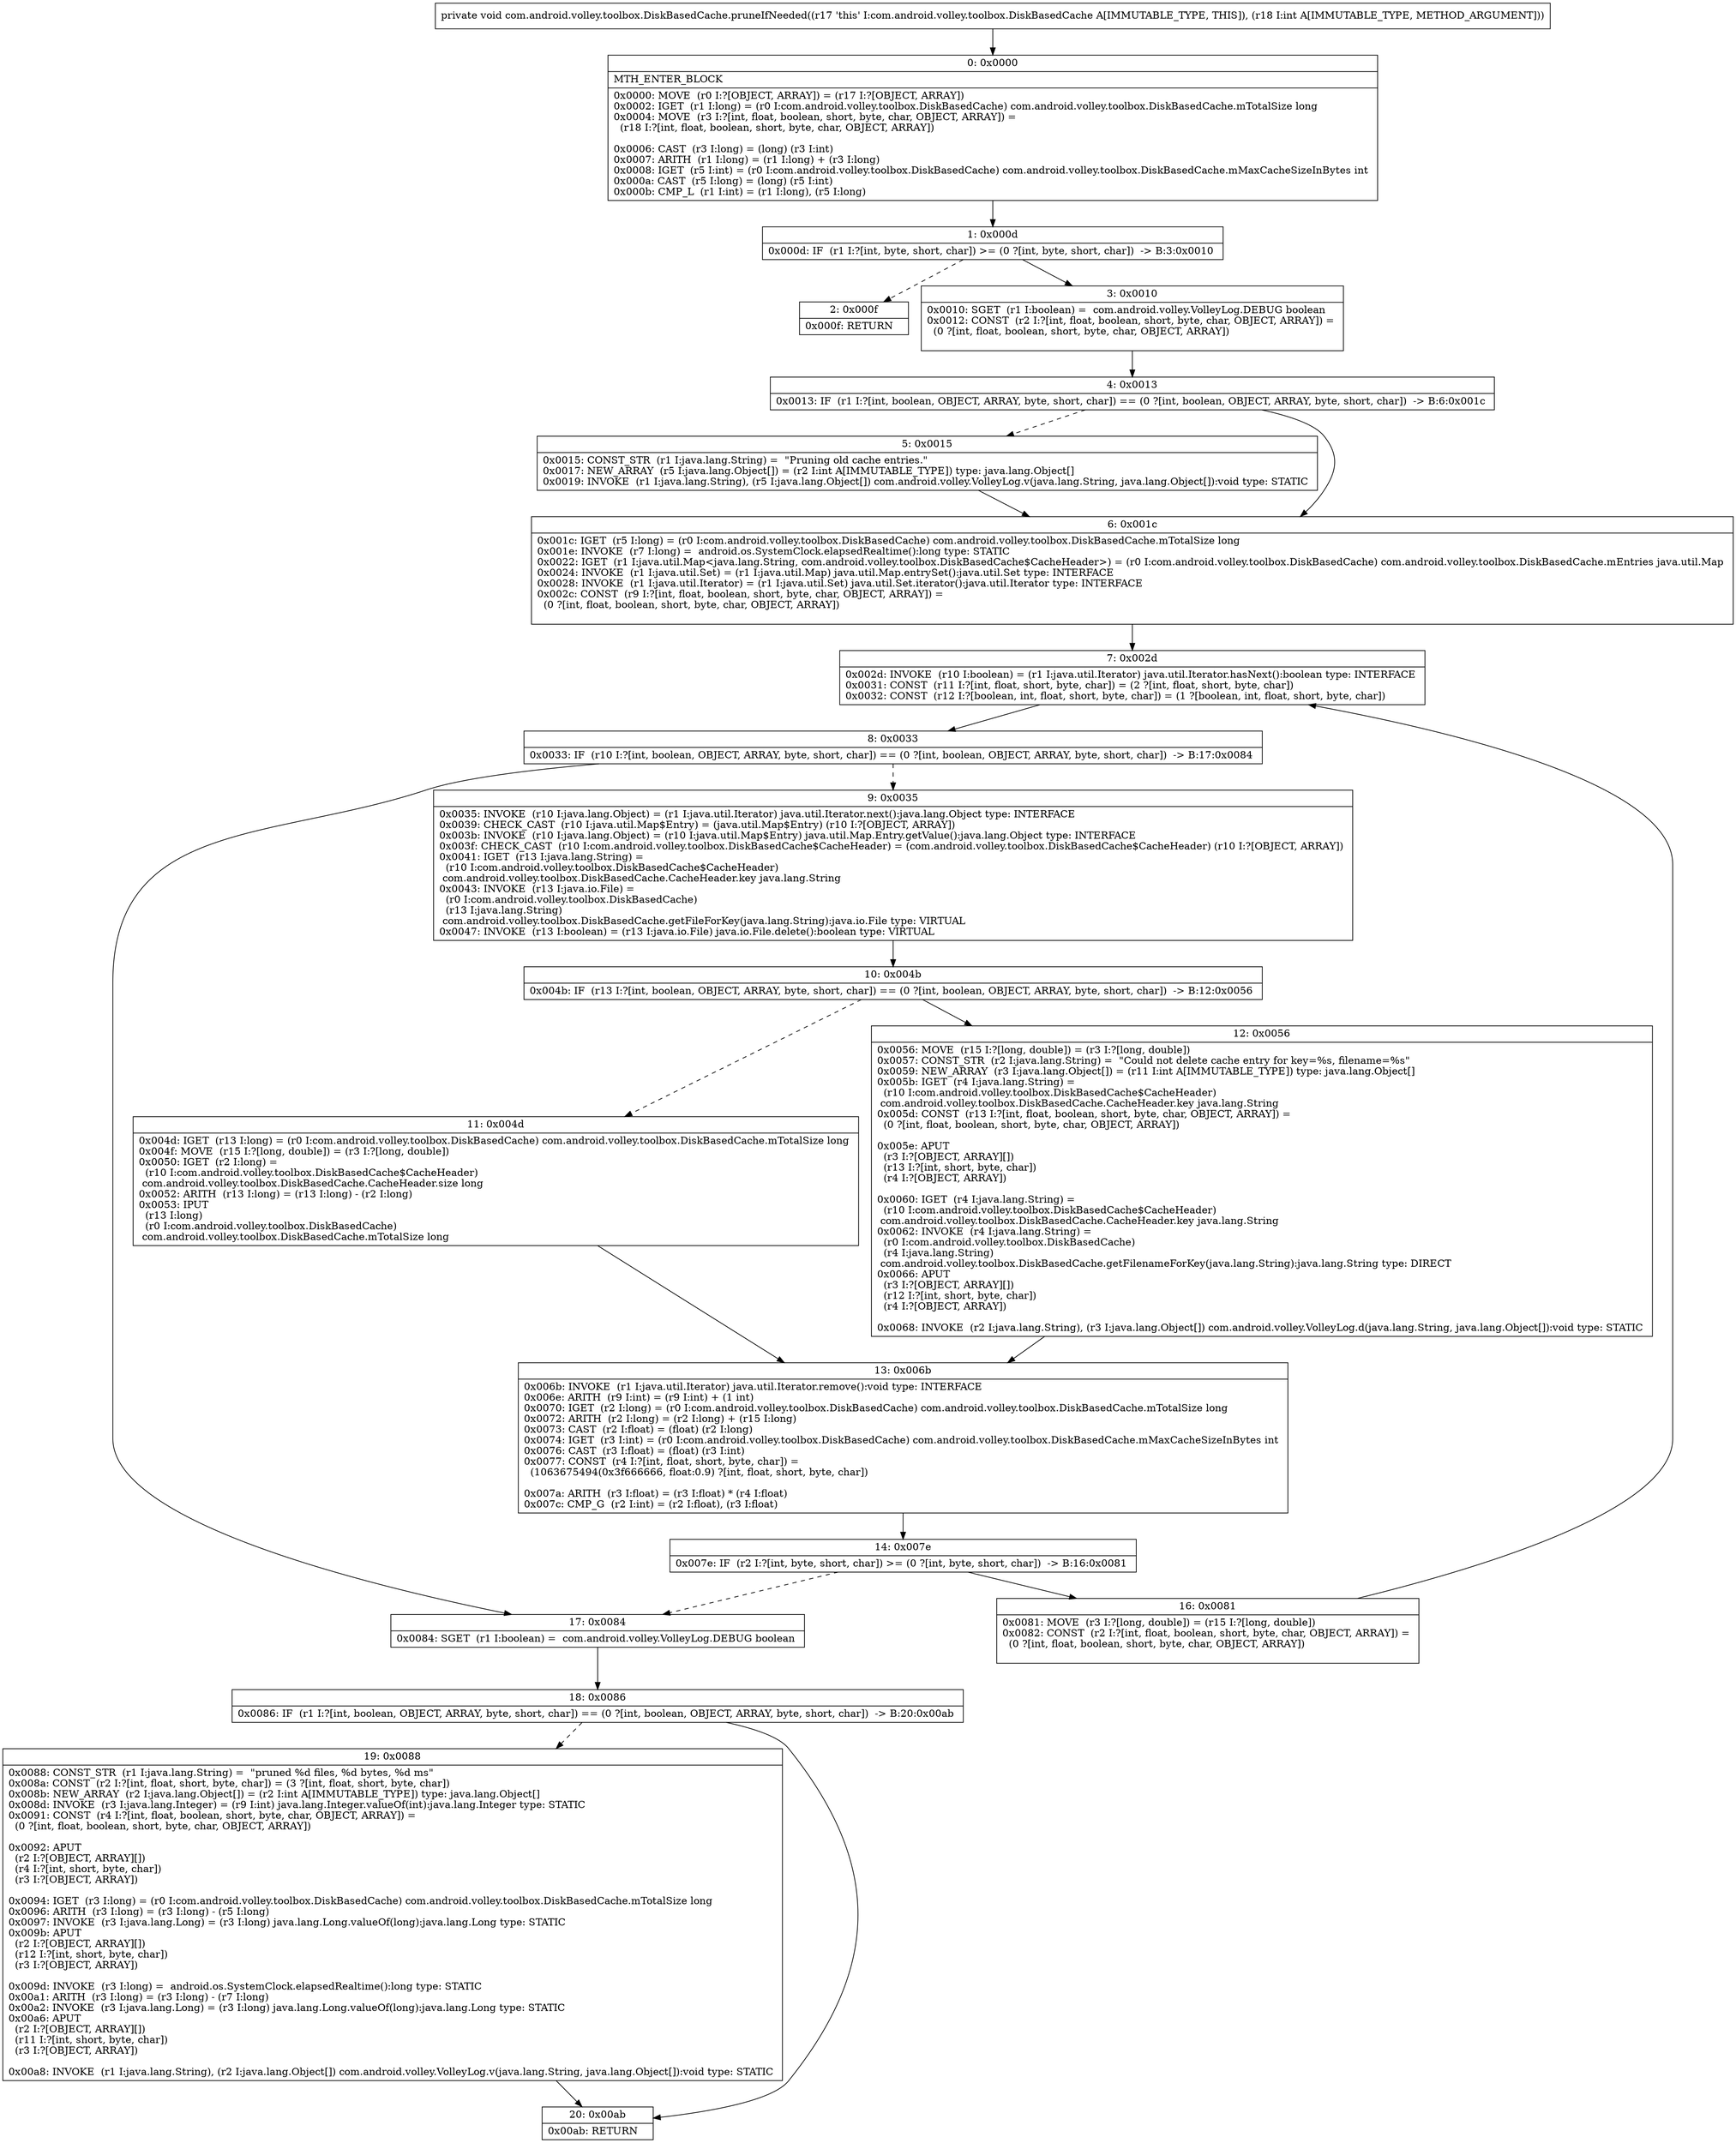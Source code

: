 digraph "CFG forcom.android.volley.toolbox.DiskBasedCache.pruneIfNeeded(I)V" {
Node_0 [shape=record,label="{0\:\ 0x0000|MTH_ENTER_BLOCK\l|0x0000: MOVE  (r0 I:?[OBJECT, ARRAY]) = (r17 I:?[OBJECT, ARRAY]) \l0x0002: IGET  (r1 I:long) = (r0 I:com.android.volley.toolbox.DiskBasedCache) com.android.volley.toolbox.DiskBasedCache.mTotalSize long \l0x0004: MOVE  (r3 I:?[int, float, boolean, short, byte, char, OBJECT, ARRAY]) = \l  (r18 I:?[int, float, boolean, short, byte, char, OBJECT, ARRAY])\l \l0x0006: CAST  (r3 I:long) = (long) (r3 I:int) \l0x0007: ARITH  (r1 I:long) = (r1 I:long) + (r3 I:long) \l0x0008: IGET  (r5 I:int) = (r0 I:com.android.volley.toolbox.DiskBasedCache) com.android.volley.toolbox.DiskBasedCache.mMaxCacheSizeInBytes int \l0x000a: CAST  (r5 I:long) = (long) (r5 I:int) \l0x000b: CMP_L  (r1 I:int) = (r1 I:long), (r5 I:long) \l}"];
Node_1 [shape=record,label="{1\:\ 0x000d|0x000d: IF  (r1 I:?[int, byte, short, char]) \>= (0 ?[int, byte, short, char])  \-\> B:3:0x0010 \l}"];
Node_2 [shape=record,label="{2\:\ 0x000f|0x000f: RETURN   \l}"];
Node_3 [shape=record,label="{3\:\ 0x0010|0x0010: SGET  (r1 I:boolean) =  com.android.volley.VolleyLog.DEBUG boolean \l0x0012: CONST  (r2 I:?[int, float, boolean, short, byte, char, OBJECT, ARRAY]) = \l  (0 ?[int, float, boolean, short, byte, char, OBJECT, ARRAY])\l \l}"];
Node_4 [shape=record,label="{4\:\ 0x0013|0x0013: IF  (r1 I:?[int, boolean, OBJECT, ARRAY, byte, short, char]) == (0 ?[int, boolean, OBJECT, ARRAY, byte, short, char])  \-\> B:6:0x001c \l}"];
Node_5 [shape=record,label="{5\:\ 0x0015|0x0015: CONST_STR  (r1 I:java.lang.String) =  \"Pruning old cache entries.\" \l0x0017: NEW_ARRAY  (r5 I:java.lang.Object[]) = (r2 I:int A[IMMUTABLE_TYPE]) type: java.lang.Object[] \l0x0019: INVOKE  (r1 I:java.lang.String), (r5 I:java.lang.Object[]) com.android.volley.VolleyLog.v(java.lang.String, java.lang.Object[]):void type: STATIC \l}"];
Node_6 [shape=record,label="{6\:\ 0x001c|0x001c: IGET  (r5 I:long) = (r0 I:com.android.volley.toolbox.DiskBasedCache) com.android.volley.toolbox.DiskBasedCache.mTotalSize long \l0x001e: INVOKE  (r7 I:long) =  android.os.SystemClock.elapsedRealtime():long type: STATIC \l0x0022: IGET  (r1 I:java.util.Map\<java.lang.String, com.android.volley.toolbox.DiskBasedCache$CacheHeader\>) = (r0 I:com.android.volley.toolbox.DiskBasedCache) com.android.volley.toolbox.DiskBasedCache.mEntries java.util.Map \l0x0024: INVOKE  (r1 I:java.util.Set) = (r1 I:java.util.Map) java.util.Map.entrySet():java.util.Set type: INTERFACE \l0x0028: INVOKE  (r1 I:java.util.Iterator) = (r1 I:java.util.Set) java.util.Set.iterator():java.util.Iterator type: INTERFACE \l0x002c: CONST  (r9 I:?[int, float, boolean, short, byte, char, OBJECT, ARRAY]) = \l  (0 ?[int, float, boolean, short, byte, char, OBJECT, ARRAY])\l \l}"];
Node_7 [shape=record,label="{7\:\ 0x002d|0x002d: INVOKE  (r10 I:boolean) = (r1 I:java.util.Iterator) java.util.Iterator.hasNext():boolean type: INTERFACE \l0x0031: CONST  (r11 I:?[int, float, short, byte, char]) = (2 ?[int, float, short, byte, char]) \l0x0032: CONST  (r12 I:?[boolean, int, float, short, byte, char]) = (1 ?[boolean, int, float, short, byte, char]) \l}"];
Node_8 [shape=record,label="{8\:\ 0x0033|0x0033: IF  (r10 I:?[int, boolean, OBJECT, ARRAY, byte, short, char]) == (0 ?[int, boolean, OBJECT, ARRAY, byte, short, char])  \-\> B:17:0x0084 \l}"];
Node_9 [shape=record,label="{9\:\ 0x0035|0x0035: INVOKE  (r10 I:java.lang.Object) = (r1 I:java.util.Iterator) java.util.Iterator.next():java.lang.Object type: INTERFACE \l0x0039: CHECK_CAST  (r10 I:java.util.Map$Entry) = (java.util.Map$Entry) (r10 I:?[OBJECT, ARRAY]) \l0x003b: INVOKE  (r10 I:java.lang.Object) = (r10 I:java.util.Map$Entry) java.util.Map.Entry.getValue():java.lang.Object type: INTERFACE \l0x003f: CHECK_CAST  (r10 I:com.android.volley.toolbox.DiskBasedCache$CacheHeader) = (com.android.volley.toolbox.DiskBasedCache$CacheHeader) (r10 I:?[OBJECT, ARRAY]) \l0x0041: IGET  (r13 I:java.lang.String) = \l  (r10 I:com.android.volley.toolbox.DiskBasedCache$CacheHeader)\l com.android.volley.toolbox.DiskBasedCache.CacheHeader.key java.lang.String \l0x0043: INVOKE  (r13 I:java.io.File) = \l  (r0 I:com.android.volley.toolbox.DiskBasedCache)\l  (r13 I:java.lang.String)\l com.android.volley.toolbox.DiskBasedCache.getFileForKey(java.lang.String):java.io.File type: VIRTUAL \l0x0047: INVOKE  (r13 I:boolean) = (r13 I:java.io.File) java.io.File.delete():boolean type: VIRTUAL \l}"];
Node_10 [shape=record,label="{10\:\ 0x004b|0x004b: IF  (r13 I:?[int, boolean, OBJECT, ARRAY, byte, short, char]) == (0 ?[int, boolean, OBJECT, ARRAY, byte, short, char])  \-\> B:12:0x0056 \l}"];
Node_11 [shape=record,label="{11\:\ 0x004d|0x004d: IGET  (r13 I:long) = (r0 I:com.android.volley.toolbox.DiskBasedCache) com.android.volley.toolbox.DiskBasedCache.mTotalSize long \l0x004f: MOVE  (r15 I:?[long, double]) = (r3 I:?[long, double]) \l0x0050: IGET  (r2 I:long) = \l  (r10 I:com.android.volley.toolbox.DiskBasedCache$CacheHeader)\l com.android.volley.toolbox.DiskBasedCache.CacheHeader.size long \l0x0052: ARITH  (r13 I:long) = (r13 I:long) \- (r2 I:long) \l0x0053: IPUT  \l  (r13 I:long)\l  (r0 I:com.android.volley.toolbox.DiskBasedCache)\l com.android.volley.toolbox.DiskBasedCache.mTotalSize long \l}"];
Node_12 [shape=record,label="{12\:\ 0x0056|0x0056: MOVE  (r15 I:?[long, double]) = (r3 I:?[long, double]) \l0x0057: CONST_STR  (r2 I:java.lang.String) =  \"Could not delete cache entry for key=%s, filename=%s\" \l0x0059: NEW_ARRAY  (r3 I:java.lang.Object[]) = (r11 I:int A[IMMUTABLE_TYPE]) type: java.lang.Object[] \l0x005b: IGET  (r4 I:java.lang.String) = \l  (r10 I:com.android.volley.toolbox.DiskBasedCache$CacheHeader)\l com.android.volley.toolbox.DiskBasedCache.CacheHeader.key java.lang.String \l0x005d: CONST  (r13 I:?[int, float, boolean, short, byte, char, OBJECT, ARRAY]) = \l  (0 ?[int, float, boolean, short, byte, char, OBJECT, ARRAY])\l \l0x005e: APUT  \l  (r3 I:?[OBJECT, ARRAY][])\l  (r13 I:?[int, short, byte, char])\l  (r4 I:?[OBJECT, ARRAY])\l \l0x0060: IGET  (r4 I:java.lang.String) = \l  (r10 I:com.android.volley.toolbox.DiskBasedCache$CacheHeader)\l com.android.volley.toolbox.DiskBasedCache.CacheHeader.key java.lang.String \l0x0062: INVOKE  (r4 I:java.lang.String) = \l  (r0 I:com.android.volley.toolbox.DiskBasedCache)\l  (r4 I:java.lang.String)\l com.android.volley.toolbox.DiskBasedCache.getFilenameForKey(java.lang.String):java.lang.String type: DIRECT \l0x0066: APUT  \l  (r3 I:?[OBJECT, ARRAY][])\l  (r12 I:?[int, short, byte, char])\l  (r4 I:?[OBJECT, ARRAY])\l \l0x0068: INVOKE  (r2 I:java.lang.String), (r3 I:java.lang.Object[]) com.android.volley.VolleyLog.d(java.lang.String, java.lang.Object[]):void type: STATIC \l}"];
Node_13 [shape=record,label="{13\:\ 0x006b|0x006b: INVOKE  (r1 I:java.util.Iterator) java.util.Iterator.remove():void type: INTERFACE \l0x006e: ARITH  (r9 I:int) = (r9 I:int) + (1 int) \l0x0070: IGET  (r2 I:long) = (r0 I:com.android.volley.toolbox.DiskBasedCache) com.android.volley.toolbox.DiskBasedCache.mTotalSize long \l0x0072: ARITH  (r2 I:long) = (r2 I:long) + (r15 I:long) \l0x0073: CAST  (r2 I:float) = (float) (r2 I:long) \l0x0074: IGET  (r3 I:int) = (r0 I:com.android.volley.toolbox.DiskBasedCache) com.android.volley.toolbox.DiskBasedCache.mMaxCacheSizeInBytes int \l0x0076: CAST  (r3 I:float) = (float) (r3 I:int) \l0x0077: CONST  (r4 I:?[int, float, short, byte, char]) = \l  (1063675494(0x3f666666, float:0.9) ?[int, float, short, byte, char])\l \l0x007a: ARITH  (r3 I:float) = (r3 I:float) * (r4 I:float) \l0x007c: CMP_G  (r2 I:int) = (r2 I:float), (r3 I:float) \l}"];
Node_14 [shape=record,label="{14\:\ 0x007e|0x007e: IF  (r2 I:?[int, byte, short, char]) \>= (0 ?[int, byte, short, char])  \-\> B:16:0x0081 \l}"];
Node_16 [shape=record,label="{16\:\ 0x0081|0x0081: MOVE  (r3 I:?[long, double]) = (r15 I:?[long, double]) \l0x0082: CONST  (r2 I:?[int, float, boolean, short, byte, char, OBJECT, ARRAY]) = \l  (0 ?[int, float, boolean, short, byte, char, OBJECT, ARRAY])\l \l}"];
Node_17 [shape=record,label="{17\:\ 0x0084|0x0084: SGET  (r1 I:boolean) =  com.android.volley.VolleyLog.DEBUG boolean \l}"];
Node_18 [shape=record,label="{18\:\ 0x0086|0x0086: IF  (r1 I:?[int, boolean, OBJECT, ARRAY, byte, short, char]) == (0 ?[int, boolean, OBJECT, ARRAY, byte, short, char])  \-\> B:20:0x00ab \l}"];
Node_19 [shape=record,label="{19\:\ 0x0088|0x0088: CONST_STR  (r1 I:java.lang.String) =  \"pruned %d files, %d bytes, %d ms\" \l0x008a: CONST  (r2 I:?[int, float, short, byte, char]) = (3 ?[int, float, short, byte, char]) \l0x008b: NEW_ARRAY  (r2 I:java.lang.Object[]) = (r2 I:int A[IMMUTABLE_TYPE]) type: java.lang.Object[] \l0x008d: INVOKE  (r3 I:java.lang.Integer) = (r9 I:int) java.lang.Integer.valueOf(int):java.lang.Integer type: STATIC \l0x0091: CONST  (r4 I:?[int, float, boolean, short, byte, char, OBJECT, ARRAY]) = \l  (0 ?[int, float, boolean, short, byte, char, OBJECT, ARRAY])\l \l0x0092: APUT  \l  (r2 I:?[OBJECT, ARRAY][])\l  (r4 I:?[int, short, byte, char])\l  (r3 I:?[OBJECT, ARRAY])\l \l0x0094: IGET  (r3 I:long) = (r0 I:com.android.volley.toolbox.DiskBasedCache) com.android.volley.toolbox.DiskBasedCache.mTotalSize long \l0x0096: ARITH  (r3 I:long) = (r3 I:long) \- (r5 I:long) \l0x0097: INVOKE  (r3 I:java.lang.Long) = (r3 I:long) java.lang.Long.valueOf(long):java.lang.Long type: STATIC \l0x009b: APUT  \l  (r2 I:?[OBJECT, ARRAY][])\l  (r12 I:?[int, short, byte, char])\l  (r3 I:?[OBJECT, ARRAY])\l \l0x009d: INVOKE  (r3 I:long) =  android.os.SystemClock.elapsedRealtime():long type: STATIC \l0x00a1: ARITH  (r3 I:long) = (r3 I:long) \- (r7 I:long) \l0x00a2: INVOKE  (r3 I:java.lang.Long) = (r3 I:long) java.lang.Long.valueOf(long):java.lang.Long type: STATIC \l0x00a6: APUT  \l  (r2 I:?[OBJECT, ARRAY][])\l  (r11 I:?[int, short, byte, char])\l  (r3 I:?[OBJECT, ARRAY])\l \l0x00a8: INVOKE  (r1 I:java.lang.String), (r2 I:java.lang.Object[]) com.android.volley.VolleyLog.v(java.lang.String, java.lang.Object[]):void type: STATIC \l}"];
Node_20 [shape=record,label="{20\:\ 0x00ab|0x00ab: RETURN   \l}"];
MethodNode[shape=record,label="{private void com.android.volley.toolbox.DiskBasedCache.pruneIfNeeded((r17 'this' I:com.android.volley.toolbox.DiskBasedCache A[IMMUTABLE_TYPE, THIS]), (r18 I:int A[IMMUTABLE_TYPE, METHOD_ARGUMENT])) }"];
MethodNode -> Node_0;
Node_0 -> Node_1;
Node_1 -> Node_2[style=dashed];
Node_1 -> Node_3;
Node_3 -> Node_4;
Node_4 -> Node_5[style=dashed];
Node_4 -> Node_6;
Node_5 -> Node_6;
Node_6 -> Node_7;
Node_7 -> Node_8;
Node_8 -> Node_9[style=dashed];
Node_8 -> Node_17;
Node_9 -> Node_10;
Node_10 -> Node_11[style=dashed];
Node_10 -> Node_12;
Node_11 -> Node_13;
Node_12 -> Node_13;
Node_13 -> Node_14;
Node_14 -> Node_16;
Node_14 -> Node_17[style=dashed];
Node_16 -> Node_7;
Node_17 -> Node_18;
Node_18 -> Node_19[style=dashed];
Node_18 -> Node_20;
Node_19 -> Node_20;
}

